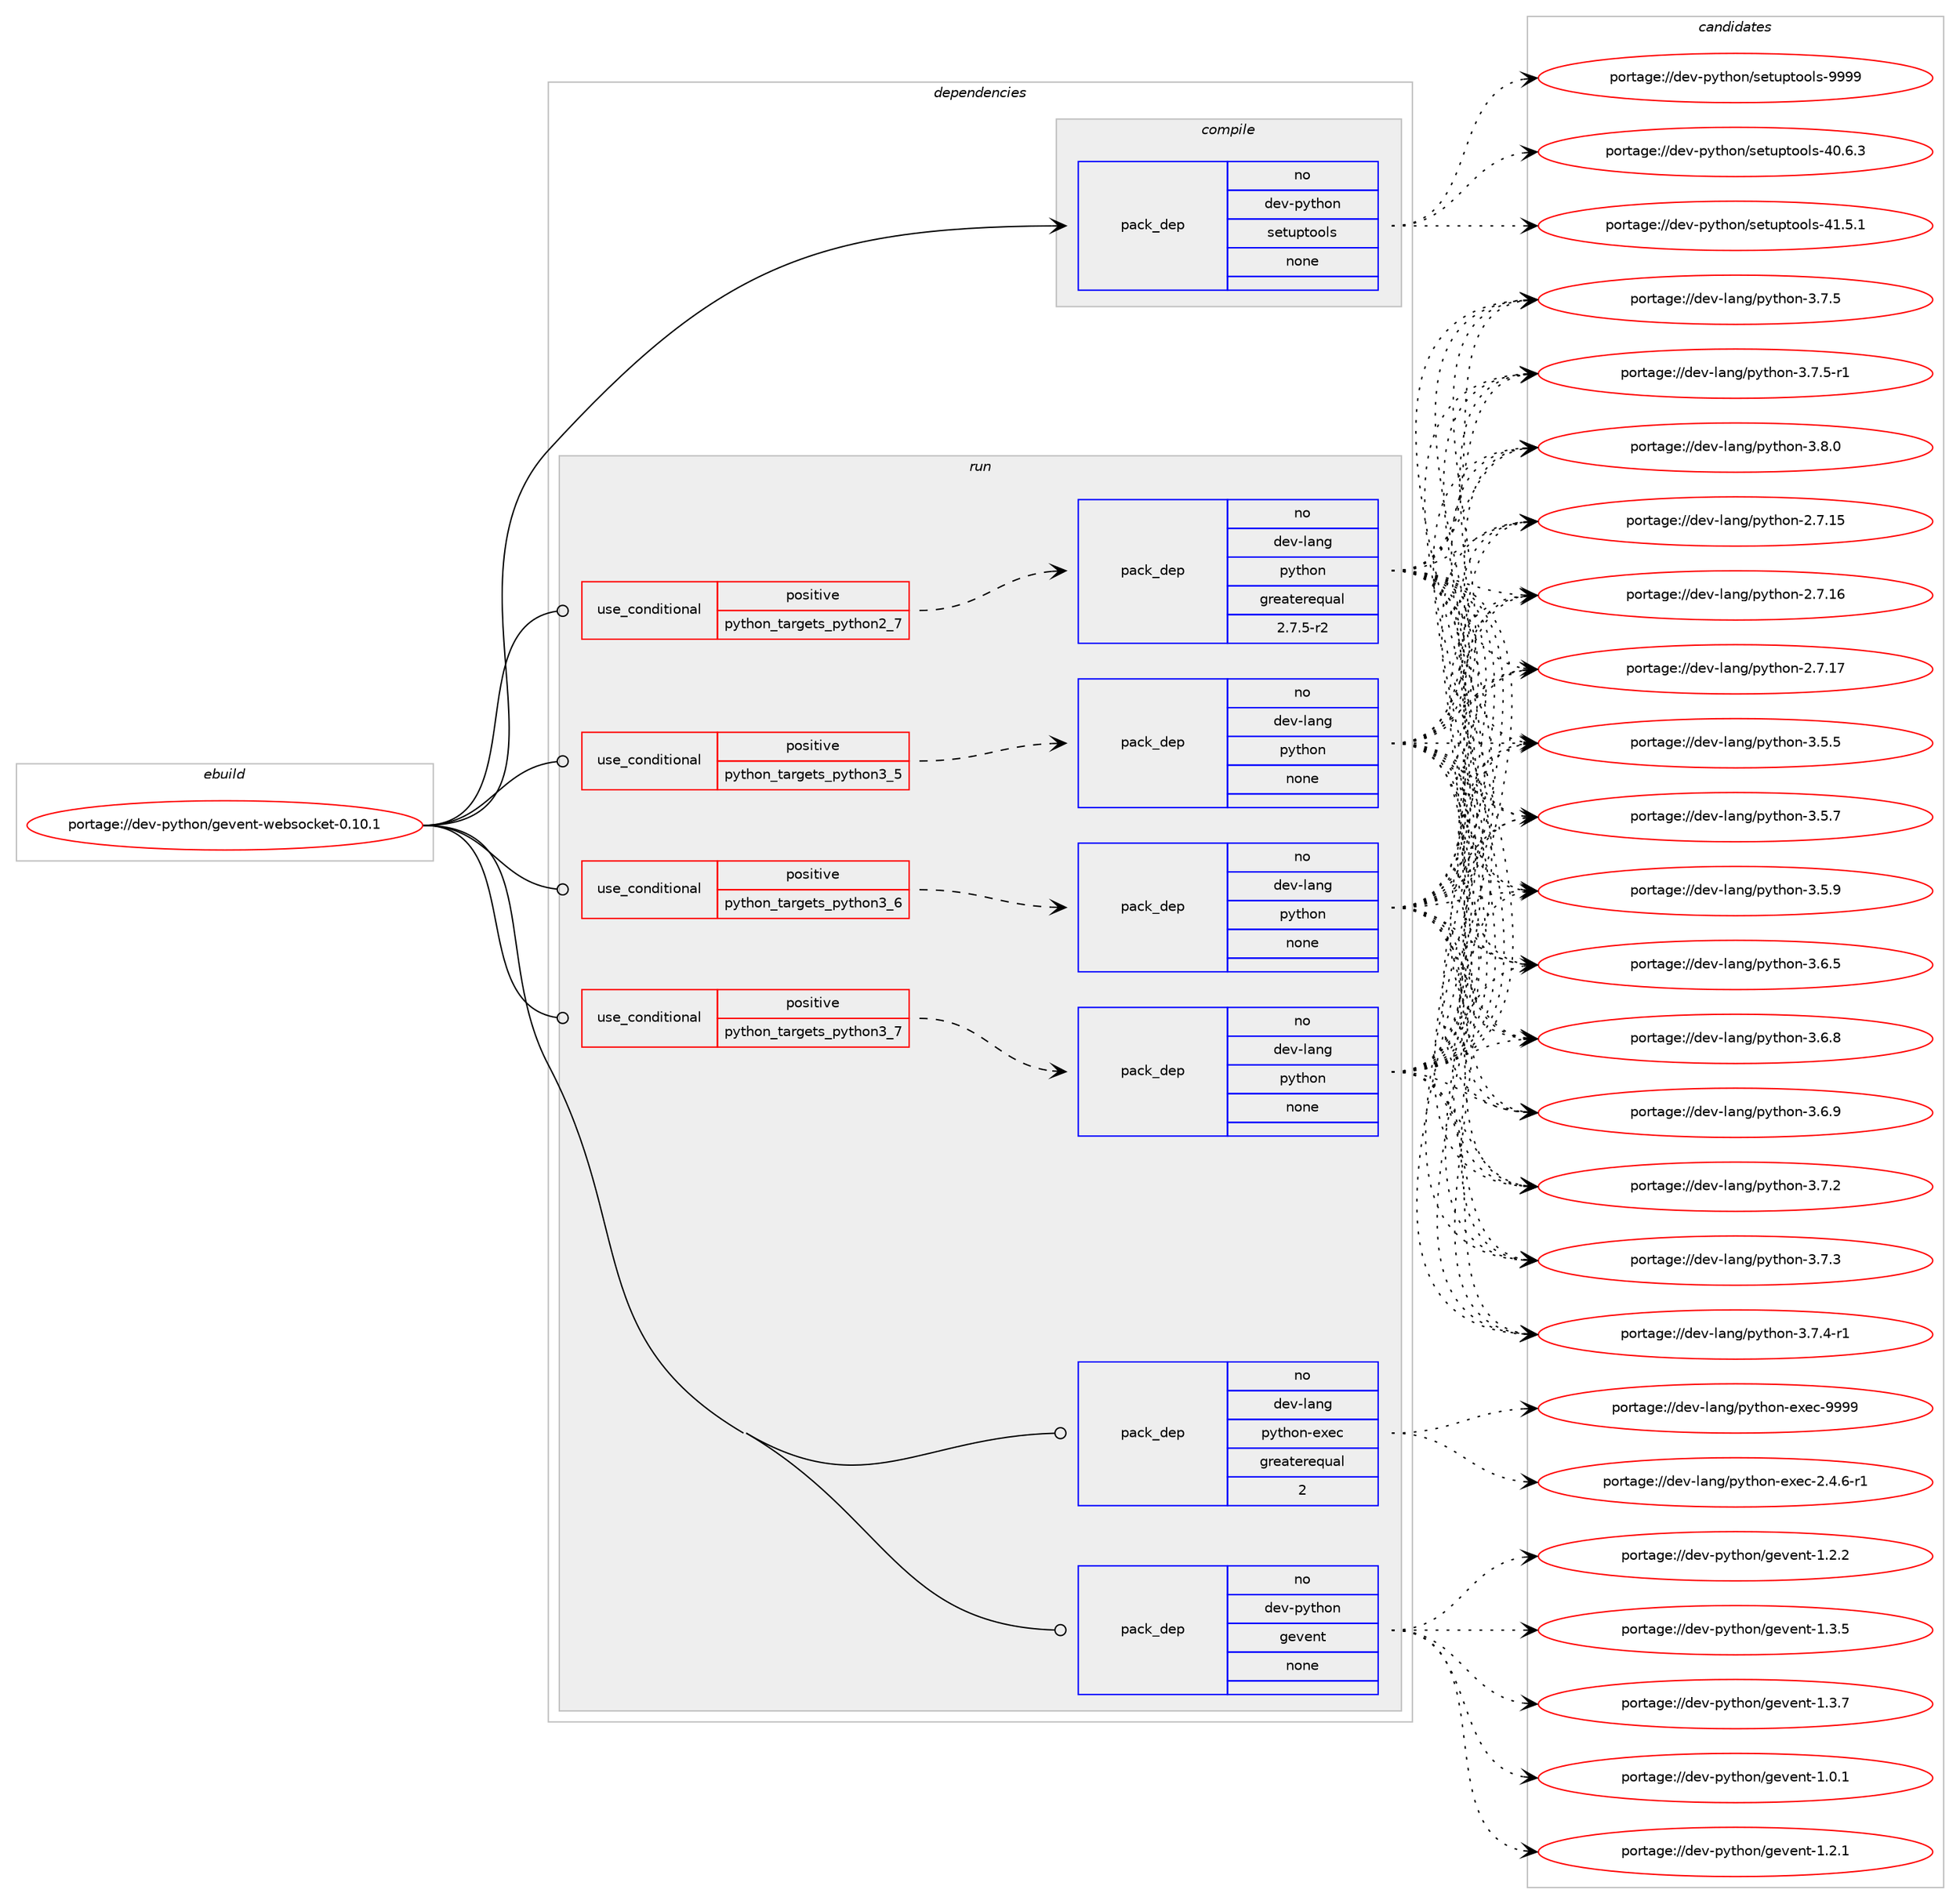 digraph prolog {

# *************
# Graph options
# *************

newrank=true;
concentrate=true;
compound=true;
graph [rankdir=LR,fontname=Helvetica,fontsize=10,ranksep=1.5];#, ranksep=2.5, nodesep=0.2];
edge  [arrowhead=vee];
node  [fontname=Helvetica,fontsize=10];

# **********
# The ebuild
# **********

subgraph cluster_leftcol {
color=gray;
rank=same;
label=<<i>ebuild</i>>;
id [label="portage://dev-python/gevent-websocket-0.10.1", color=red, width=4, href="../dev-python/gevent-websocket-0.10.1.svg"];
}

# ****************
# The dependencies
# ****************

subgraph cluster_midcol {
color=gray;
label=<<i>dependencies</i>>;
subgraph cluster_compile {
fillcolor="#eeeeee";
style=filled;
label=<<i>compile</i>>;
subgraph pack108795 {
dependency141329 [label=<<TABLE BORDER="0" CELLBORDER="1" CELLSPACING="0" CELLPADDING="4" WIDTH="220"><TR><TD ROWSPAN="6" CELLPADDING="30">pack_dep</TD></TR><TR><TD WIDTH="110">no</TD></TR><TR><TD>dev-python</TD></TR><TR><TD>setuptools</TD></TR><TR><TD>none</TD></TR><TR><TD></TD></TR></TABLE>>, shape=none, color=blue];
}
id:e -> dependency141329:w [weight=20,style="solid",arrowhead="vee"];
}
subgraph cluster_compileandrun {
fillcolor="#eeeeee";
style=filled;
label=<<i>compile and run</i>>;
}
subgraph cluster_run {
fillcolor="#eeeeee";
style=filled;
label=<<i>run</i>>;
subgraph cond29216 {
dependency141330 [label=<<TABLE BORDER="0" CELLBORDER="1" CELLSPACING="0" CELLPADDING="4"><TR><TD ROWSPAN="3" CELLPADDING="10">use_conditional</TD></TR><TR><TD>positive</TD></TR><TR><TD>python_targets_python2_7</TD></TR></TABLE>>, shape=none, color=red];
subgraph pack108796 {
dependency141331 [label=<<TABLE BORDER="0" CELLBORDER="1" CELLSPACING="0" CELLPADDING="4" WIDTH="220"><TR><TD ROWSPAN="6" CELLPADDING="30">pack_dep</TD></TR><TR><TD WIDTH="110">no</TD></TR><TR><TD>dev-lang</TD></TR><TR><TD>python</TD></TR><TR><TD>greaterequal</TD></TR><TR><TD>2.7.5-r2</TD></TR></TABLE>>, shape=none, color=blue];
}
dependency141330:e -> dependency141331:w [weight=20,style="dashed",arrowhead="vee"];
}
id:e -> dependency141330:w [weight=20,style="solid",arrowhead="odot"];
subgraph cond29217 {
dependency141332 [label=<<TABLE BORDER="0" CELLBORDER="1" CELLSPACING="0" CELLPADDING="4"><TR><TD ROWSPAN="3" CELLPADDING="10">use_conditional</TD></TR><TR><TD>positive</TD></TR><TR><TD>python_targets_python3_5</TD></TR></TABLE>>, shape=none, color=red];
subgraph pack108797 {
dependency141333 [label=<<TABLE BORDER="0" CELLBORDER="1" CELLSPACING="0" CELLPADDING="4" WIDTH="220"><TR><TD ROWSPAN="6" CELLPADDING="30">pack_dep</TD></TR><TR><TD WIDTH="110">no</TD></TR><TR><TD>dev-lang</TD></TR><TR><TD>python</TD></TR><TR><TD>none</TD></TR><TR><TD></TD></TR></TABLE>>, shape=none, color=blue];
}
dependency141332:e -> dependency141333:w [weight=20,style="dashed",arrowhead="vee"];
}
id:e -> dependency141332:w [weight=20,style="solid",arrowhead="odot"];
subgraph cond29218 {
dependency141334 [label=<<TABLE BORDER="0" CELLBORDER="1" CELLSPACING="0" CELLPADDING="4"><TR><TD ROWSPAN="3" CELLPADDING="10">use_conditional</TD></TR><TR><TD>positive</TD></TR><TR><TD>python_targets_python3_6</TD></TR></TABLE>>, shape=none, color=red];
subgraph pack108798 {
dependency141335 [label=<<TABLE BORDER="0" CELLBORDER="1" CELLSPACING="0" CELLPADDING="4" WIDTH="220"><TR><TD ROWSPAN="6" CELLPADDING="30">pack_dep</TD></TR><TR><TD WIDTH="110">no</TD></TR><TR><TD>dev-lang</TD></TR><TR><TD>python</TD></TR><TR><TD>none</TD></TR><TR><TD></TD></TR></TABLE>>, shape=none, color=blue];
}
dependency141334:e -> dependency141335:w [weight=20,style="dashed",arrowhead="vee"];
}
id:e -> dependency141334:w [weight=20,style="solid",arrowhead="odot"];
subgraph cond29219 {
dependency141336 [label=<<TABLE BORDER="0" CELLBORDER="1" CELLSPACING="0" CELLPADDING="4"><TR><TD ROWSPAN="3" CELLPADDING="10">use_conditional</TD></TR><TR><TD>positive</TD></TR><TR><TD>python_targets_python3_7</TD></TR></TABLE>>, shape=none, color=red];
subgraph pack108799 {
dependency141337 [label=<<TABLE BORDER="0" CELLBORDER="1" CELLSPACING="0" CELLPADDING="4" WIDTH="220"><TR><TD ROWSPAN="6" CELLPADDING="30">pack_dep</TD></TR><TR><TD WIDTH="110">no</TD></TR><TR><TD>dev-lang</TD></TR><TR><TD>python</TD></TR><TR><TD>none</TD></TR><TR><TD></TD></TR></TABLE>>, shape=none, color=blue];
}
dependency141336:e -> dependency141337:w [weight=20,style="dashed",arrowhead="vee"];
}
id:e -> dependency141336:w [weight=20,style="solid",arrowhead="odot"];
subgraph pack108800 {
dependency141338 [label=<<TABLE BORDER="0" CELLBORDER="1" CELLSPACING="0" CELLPADDING="4" WIDTH="220"><TR><TD ROWSPAN="6" CELLPADDING="30">pack_dep</TD></TR><TR><TD WIDTH="110">no</TD></TR><TR><TD>dev-lang</TD></TR><TR><TD>python-exec</TD></TR><TR><TD>greaterequal</TD></TR><TR><TD>2</TD></TR></TABLE>>, shape=none, color=blue];
}
id:e -> dependency141338:w [weight=20,style="solid",arrowhead="odot"];
subgraph pack108801 {
dependency141339 [label=<<TABLE BORDER="0" CELLBORDER="1" CELLSPACING="0" CELLPADDING="4" WIDTH="220"><TR><TD ROWSPAN="6" CELLPADDING="30">pack_dep</TD></TR><TR><TD WIDTH="110">no</TD></TR><TR><TD>dev-python</TD></TR><TR><TD>gevent</TD></TR><TR><TD>none</TD></TR><TR><TD></TD></TR></TABLE>>, shape=none, color=blue];
}
id:e -> dependency141339:w [weight=20,style="solid",arrowhead="odot"];
}
}

# **************
# The candidates
# **************

subgraph cluster_choices {
rank=same;
color=gray;
label=<<i>candidates</i>>;

subgraph choice108795 {
color=black;
nodesep=1;
choiceportage100101118451121211161041111104711510111611711211611111110811545524846544651 [label="portage://dev-python/setuptools-40.6.3", color=red, width=4,href="../dev-python/setuptools-40.6.3.svg"];
choiceportage100101118451121211161041111104711510111611711211611111110811545524946534649 [label="portage://dev-python/setuptools-41.5.1", color=red, width=4,href="../dev-python/setuptools-41.5.1.svg"];
choiceportage10010111845112121116104111110471151011161171121161111111081154557575757 [label="portage://dev-python/setuptools-9999", color=red, width=4,href="../dev-python/setuptools-9999.svg"];
dependency141329:e -> choiceportage100101118451121211161041111104711510111611711211611111110811545524846544651:w [style=dotted,weight="100"];
dependency141329:e -> choiceportage100101118451121211161041111104711510111611711211611111110811545524946534649:w [style=dotted,weight="100"];
dependency141329:e -> choiceportage10010111845112121116104111110471151011161171121161111111081154557575757:w [style=dotted,weight="100"];
}
subgraph choice108796 {
color=black;
nodesep=1;
choiceportage10010111845108971101034711212111610411111045504655464953 [label="portage://dev-lang/python-2.7.15", color=red, width=4,href="../dev-lang/python-2.7.15.svg"];
choiceportage10010111845108971101034711212111610411111045504655464954 [label="portage://dev-lang/python-2.7.16", color=red, width=4,href="../dev-lang/python-2.7.16.svg"];
choiceportage10010111845108971101034711212111610411111045504655464955 [label="portage://dev-lang/python-2.7.17", color=red, width=4,href="../dev-lang/python-2.7.17.svg"];
choiceportage100101118451089711010347112121116104111110455146534653 [label="portage://dev-lang/python-3.5.5", color=red, width=4,href="../dev-lang/python-3.5.5.svg"];
choiceportage100101118451089711010347112121116104111110455146534655 [label="portage://dev-lang/python-3.5.7", color=red, width=4,href="../dev-lang/python-3.5.7.svg"];
choiceportage100101118451089711010347112121116104111110455146534657 [label="portage://dev-lang/python-3.5.9", color=red, width=4,href="../dev-lang/python-3.5.9.svg"];
choiceportage100101118451089711010347112121116104111110455146544653 [label="portage://dev-lang/python-3.6.5", color=red, width=4,href="../dev-lang/python-3.6.5.svg"];
choiceportage100101118451089711010347112121116104111110455146544656 [label="portage://dev-lang/python-3.6.8", color=red, width=4,href="../dev-lang/python-3.6.8.svg"];
choiceportage100101118451089711010347112121116104111110455146544657 [label="portage://dev-lang/python-3.6.9", color=red, width=4,href="../dev-lang/python-3.6.9.svg"];
choiceportage100101118451089711010347112121116104111110455146554650 [label="portage://dev-lang/python-3.7.2", color=red, width=4,href="../dev-lang/python-3.7.2.svg"];
choiceportage100101118451089711010347112121116104111110455146554651 [label="portage://dev-lang/python-3.7.3", color=red, width=4,href="../dev-lang/python-3.7.3.svg"];
choiceportage1001011184510897110103471121211161041111104551465546524511449 [label="portage://dev-lang/python-3.7.4-r1", color=red, width=4,href="../dev-lang/python-3.7.4-r1.svg"];
choiceportage100101118451089711010347112121116104111110455146554653 [label="portage://dev-lang/python-3.7.5", color=red, width=4,href="../dev-lang/python-3.7.5.svg"];
choiceportage1001011184510897110103471121211161041111104551465546534511449 [label="portage://dev-lang/python-3.7.5-r1", color=red, width=4,href="../dev-lang/python-3.7.5-r1.svg"];
choiceportage100101118451089711010347112121116104111110455146564648 [label="portage://dev-lang/python-3.8.0", color=red, width=4,href="../dev-lang/python-3.8.0.svg"];
dependency141331:e -> choiceportage10010111845108971101034711212111610411111045504655464953:w [style=dotted,weight="100"];
dependency141331:e -> choiceportage10010111845108971101034711212111610411111045504655464954:w [style=dotted,weight="100"];
dependency141331:e -> choiceportage10010111845108971101034711212111610411111045504655464955:w [style=dotted,weight="100"];
dependency141331:e -> choiceportage100101118451089711010347112121116104111110455146534653:w [style=dotted,weight="100"];
dependency141331:e -> choiceportage100101118451089711010347112121116104111110455146534655:w [style=dotted,weight="100"];
dependency141331:e -> choiceportage100101118451089711010347112121116104111110455146534657:w [style=dotted,weight="100"];
dependency141331:e -> choiceportage100101118451089711010347112121116104111110455146544653:w [style=dotted,weight="100"];
dependency141331:e -> choiceportage100101118451089711010347112121116104111110455146544656:w [style=dotted,weight="100"];
dependency141331:e -> choiceportage100101118451089711010347112121116104111110455146544657:w [style=dotted,weight="100"];
dependency141331:e -> choiceportage100101118451089711010347112121116104111110455146554650:w [style=dotted,weight="100"];
dependency141331:e -> choiceportage100101118451089711010347112121116104111110455146554651:w [style=dotted,weight="100"];
dependency141331:e -> choiceportage1001011184510897110103471121211161041111104551465546524511449:w [style=dotted,weight="100"];
dependency141331:e -> choiceportage100101118451089711010347112121116104111110455146554653:w [style=dotted,weight="100"];
dependency141331:e -> choiceportage1001011184510897110103471121211161041111104551465546534511449:w [style=dotted,weight="100"];
dependency141331:e -> choiceportage100101118451089711010347112121116104111110455146564648:w [style=dotted,weight="100"];
}
subgraph choice108797 {
color=black;
nodesep=1;
choiceportage10010111845108971101034711212111610411111045504655464953 [label="portage://dev-lang/python-2.7.15", color=red, width=4,href="../dev-lang/python-2.7.15.svg"];
choiceportage10010111845108971101034711212111610411111045504655464954 [label="portage://dev-lang/python-2.7.16", color=red, width=4,href="../dev-lang/python-2.7.16.svg"];
choiceportage10010111845108971101034711212111610411111045504655464955 [label="portage://dev-lang/python-2.7.17", color=red, width=4,href="../dev-lang/python-2.7.17.svg"];
choiceportage100101118451089711010347112121116104111110455146534653 [label="portage://dev-lang/python-3.5.5", color=red, width=4,href="../dev-lang/python-3.5.5.svg"];
choiceportage100101118451089711010347112121116104111110455146534655 [label="portage://dev-lang/python-3.5.7", color=red, width=4,href="../dev-lang/python-3.5.7.svg"];
choiceportage100101118451089711010347112121116104111110455146534657 [label="portage://dev-lang/python-3.5.9", color=red, width=4,href="../dev-lang/python-3.5.9.svg"];
choiceportage100101118451089711010347112121116104111110455146544653 [label="portage://dev-lang/python-3.6.5", color=red, width=4,href="../dev-lang/python-3.6.5.svg"];
choiceportage100101118451089711010347112121116104111110455146544656 [label="portage://dev-lang/python-3.6.8", color=red, width=4,href="../dev-lang/python-3.6.8.svg"];
choiceportage100101118451089711010347112121116104111110455146544657 [label="portage://dev-lang/python-3.6.9", color=red, width=4,href="../dev-lang/python-3.6.9.svg"];
choiceportage100101118451089711010347112121116104111110455146554650 [label="portage://dev-lang/python-3.7.2", color=red, width=4,href="../dev-lang/python-3.7.2.svg"];
choiceportage100101118451089711010347112121116104111110455146554651 [label="portage://dev-lang/python-3.7.3", color=red, width=4,href="../dev-lang/python-3.7.3.svg"];
choiceportage1001011184510897110103471121211161041111104551465546524511449 [label="portage://dev-lang/python-3.7.4-r1", color=red, width=4,href="../dev-lang/python-3.7.4-r1.svg"];
choiceportage100101118451089711010347112121116104111110455146554653 [label="portage://dev-lang/python-3.7.5", color=red, width=4,href="../dev-lang/python-3.7.5.svg"];
choiceportage1001011184510897110103471121211161041111104551465546534511449 [label="portage://dev-lang/python-3.7.5-r1", color=red, width=4,href="../dev-lang/python-3.7.5-r1.svg"];
choiceportage100101118451089711010347112121116104111110455146564648 [label="portage://dev-lang/python-3.8.0", color=red, width=4,href="../dev-lang/python-3.8.0.svg"];
dependency141333:e -> choiceportage10010111845108971101034711212111610411111045504655464953:w [style=dotted,weight="100"];
dependency141333:e -> choiceportage10010111845108971101034711212111610411111045504655464954:w [style=dotted,weight="100"];
dependency141333:e -> choiceportage10010111845108971101034711212111610411111045504655464955:w [style=dotted,weight="100"];
dependency141333:e -> choiceportage100101118451089711010347112121116104111110455146534653:w [style=dotted,weight="100"];
dependency141333:e -> choiceportage100101118451089711010347112121116104111110455146534655:w [style=dotted,weight="100"];
dependency141333:e -> choiceportage100101118451089711010347112121116104111110455146534657:w [style=dotted,weight="100"];
dependency141333:e -> choiceportage100101118451089711010347112121116104111110455146544653:w [style=dotted,weight="100"];
dependency141333:e -> choiceportage100101118451089711010347112121116104111110455146544656:w [style=dotted,weight="100"];
dependency141333:e -> choiceportage100101118451089711010347112121116104111110455146544657:w [style=dotted,weight="100"];
dependency141333:e -> choiceportage100101118451089711010347112121116104111110455146554650:w [style=dotted,weight="100"];
dependency141333:e -> choiceportage100101118451089711010347112121116104111110455146554651:w [style=dotted,weight="100"];
dependency141333:e -> choiceportage1001011184510897110103471121211161041111104551465546524511449:w [style=dotted,weight="100"];
dependency141333:e -> choiceportage100101118451089711010347112121116104111110455146554653:w [style=dotted,weight="100"];
dependency141333:e -> choiceportage1001011184510897110103471121211161041111104551465546534511449:w [style=dotted,weight="100"];
dependency141333:e -> choiceportage100101118451089711010347112121116104111110455146564648:w [style=dotted,weight="100"];
}
subgraph choice108798 {
color=black;
nodesep=1;
choiceportage10010111845108971101034711212111610411111045504655464953 [label="portage://dev-lang/python-2.7.15", color=red, width=4,href="../dev-lang/python-2.7.15.svg"];
choiceportage10010111845108971101034711212111610411111045504655464954 [label="portage://dev-lang/python-2.7.16", color=red, width=4,href="../dev-lang/python-2.7.16.svg"];
choiceportage10010111845108971101034711212111610411111045504655464955 [label="portage://dev-lang/python-2.7.17", color=red, width=4,href="../dev-lang/python-2.7.17.svg"];
choiceportage100101118451089711010347112121116104111110455146534653 [label="portage://dev-lang/python-3.5.5", color=red, width=4,href="../dev-lang/python-3.5.5.svg"];
choiceportage100101118451089711010347112121116104111110455146534655 [label="portage://dev-lang/python-3.5.7", color=red, width=4,href="../dev-lang/python-3.5.7.svg"];
choiceportage100101118451089711010347112121116104111110455146534657 [label="portage://dev-lang/python-3.5.9", color=red, width=4,href="../dev-lang/python-3.5.9.svg"];
choiceportage100101118451089711010347112121116104111110455146544653 [label="portage://dev-lang/python-3.6.5", color=red, width=4,href="../dev-lang/python-3.6.5.svg"];
choiceportage100101118451089711010347112121116104111110455146544656 [label="portage://dev-lang/python-3.6.8", color=red, width=4,href="../dev-lang/python-3.6.8.svg"];
choiceportage100101118451089711010347112121116104111110455146544657 [label="portage://dev-lang/python-3.6.9", color=red, width=4,href="../dev-lang/python-3.6.9.svg"];
choiceportage100101118451089711010347112121116104111110455146554650 [label="portage://dev-lang/python-3.7.2", color=red, width=4,href="../dev-lang/python-3.7.2.svg"];
choiceportage100101118451089711010347112121116104111110455146554651 [label="portage://dev-lang/python-3.7.3", color=red, width=4,href="../dev-lang/python-3.7.3.svg"];
choiceportage1001011184510897110103471121211161041111104551465546524511449 [label="portage://dev-lang/python-3.7.4-r1", color=red, width=4,href="../dev-lang/python-3.7.4-r1.svg"];
choiceportage100101118451089711010347112121116104111110455146554653 [label="portage://dev-lang/python-3.7.5", color=red, width=4,href="../dev-lang/python-3.7.5.svg"];
choiceportage1001011184510897110103471121211161041111104551465546534511449 [label="portage://dev-lang/python-3.7.5-r1", color=red, width=4,href="../dev-lang/python-3.7.5-r1.svg"];
choiceportage100101118451089711010347112121116104111110455146564648 [label="portage://dev-lang/python-3.8.0", color=red, width=4,href="../dev-lang/python-3.8.0.svg"];
dependency141335:e -> choiceportage10010111845108971101034711212111610411111045504655464953:w [style=dotted,weight="100"];
dependency141335:e -> choiceportage10010111845108971101034711212111610411111045504655464954:w [style=dotted,weight="100"];
dependency141335:e -> choiceportage10010111845108971101034711212111610411111045504655464955:w [style=dotted,weight="100"];
dependency141335:e -> choiceportage100101118451089711010347112121116104111110455146534653:w [style=dotted,weight="100"];
dependency141335:e -> choiceportage100101118451089711010347112121116104111110455146534655:w [style=dotted,weight="100"];
dependency141335:e -> choiceportage100101118451089711010347112121116104111110455146534657:w [style=dotted,weight="100"];
dependency141335:e -> choiceportage100101118451089711010347112121116104111110455146544653:w [style=dotted,weight="100"];
dependency141335:e -> choiceportage100101118451089711010347112121116104111110455146544656:w [style=dotted,weight="100"];
dependency141335:e -> choiceportage100101118451089711010347112121116104111110455146544657:w [style=dotted,weight="100"];
dependency141335:e -> choiceportage100101118451089711010347112121116104111110455146554650:w [style=dotted,weight="100"];
dependency141335:e -> choiceportage100101118451089711010347112121116104111110455146554651:w [style=dotted,weight="100"];
dependency141335:e -> choiceportage1001011184510897110103471121211161041111104551465546524511449:w [style=dotted,weight="100"];
dependency141335:e -> choiceportage100101118451089711010347112121116104111110455146554653:w [style=dotted,weight="100"];
dependency141335:e -> choiceportage1001011184510897110103471121211161041111104551465546534511449:w [style=dotted,weight="100"];
dependency141335:e -> choiceportage100101118451089711010347112121116104111110455146564648:w [style=dotted,weight="100"];
}
subgraph choice108799 {
color=black;
nodesep=1;
choiceportage10010111845108971101034711212111610411111045504655464953 [label="portage://dev-lang/python-2.7.15", color=red, width=4,href="../dev-lang/python-2.7.15.svg"];
choiceportage10010111845108971101034711212111610411111045504655464954 [label="portage://dev-lang/python-2.7.16", color=red, width=4,href="../dev-lang/python-2.7.16.svg"];
choiceportage10010111845108971101034711212111610411111045504655464955 [label="portage://dev-lang/python-2.7.17", color=red, width=4,href="../dev-lang/python-2.7.17.svg"];
choiceportage100101118451089711010347112121116104111110455146534653 [label="portage://dev-lang/python-3.5.5", color=red, width=4,href="../dev-lang/python-3.5.5.svg"];
choiceportage100101118451089711010347112121116104111110455146534655 [label="portage://dev-lang/python-3.5.7", color=red, width=4,href="../dev-lang/python-3.5.7.svg"];
choiceportage100101118451089711010347112121116104111110455146534657 [label="portage://dev-lang/python-3.5.9", color=red, width=4,href="../dev-lang/python-3.5.9.svg"];
choiceportage100101118451089711010347112121116104111110455146544653 [label="portage://dev-lang/python-3.6.5", color=red, width=4,href="../dev-lang/python-3.6.5.svg"];
choiceportage100101118451089711010347112121116104111110455146544656 [label="portage://dev-lang/python-3.6.8", color=red, width=4,href="../dev-lang/python-3.6.8.svg"];
choiceportage100101118451089711010347112121116104111110455146544657 [label="portage://dev-lang/python-3.6.9", color=red, width=4,href="../dev-lang/python-3.6.9.svg"];
choiceportage100101118451089711010347112121116104111110455146554650 [label="portage://dev-lang/python-3.7.2", color=red, width=4,href="../dev-lang/python-3.7.2.svg"];
choiceportage100101118451089711010347112121116104111110455146554651 [label="portage://dev-lang/python-3.7.3", color=red, width=4,href="../dev-lang/python-3.7.3.svg"];
choiceportage1001011184510897110103471121211161041111104551465546524511449 [label="portage://dev-lang/python-3.7.4-r1", color=red, width=4,href="../dev-lang/python-3.7.4-r1.svg"];
choiceportage100101118451089711010347112121116104111110455146554653 [label="portage://dev-lang/python-3.7.5", color=red, width=4,href="../dev-lang/python-3.7.5.svg"];
choiceportage1001011184510897110103471121211161041111104551465546534511449 [label="portage://dev-lang/python-3.7.5-r1", color=red, width=4,href="../dev-lang/python-3.7.5-r1.svg"];
choiceportage100101118451089711010347112121116104111110455146564648 [label="portage://dev-lang/python-3.8.0", color=red, width=4,href="../dev-lang/python-3.8.0.svg"];
dependency141337:e -> choiceportage10010111845108971101034711212111610411111045504655464953:w [style=dotted,weight="100"];
dependency141337:e -> choiceportage10010111845108971101034711212111610411111045504655464954:w [style=dotted,weight="100"];
dependency141337:e -> choiceportage10010111845108971101034711212111610411111045504655464955:w [style=dotted,weight="100"];
dependency141337:e -> choiceportage100101118451089711010347112121116104111110455146534653:w [style=dotted,weight="100"];
dependency141337:e -> choiceportage100101118451089711010347112121116104111110455146534655:w [style=dotted,weight="100"];
dependency141337:e -> choiceportage100101118451089711010347112121116104111110455146534657:w [style=dotted,weight="100"];
dependency141337:e -> choiceportage100101118451089711010347112121116104111110455146544653:w [style=dotted,weight="100"];
dependency141337:e -> choiceportage100101118451089711010347112121116104111110455146544656:w [style=dotted,weight="100"];
dependency141337:e -> choiceportage100101118451089711010347112121116104111110455146544657:w [style=dotted,weight="100"];
dependency141337:e -> choiceportage100101118451089711010347112121116104111110455146554650:w [style=dotted,weight="100"];
dependency141337:e -> choiceportage100101118451089711010347112121116104111110455146554651:w [style=dotted,weight="100"];
dependency141337:e -> choiceportage1001011184510897110103471121211161041111104551465546524511449:w [style=dotted,weight="100"];
dependency141337:e -> choiceportage100101118451089711010347112121116104111110455146554653:w [style=dotted,weight="100"];
dependency141337:e -> choiceportage1001011184510897110103471121211161041111104551465546534511449:w [style=dotted,weight="100"];
dependency141337:e -> choiceportage100101118451089711010347112121116104111110455146564648:w [style=dotted,weight="100"];
}
subgraph choice108800 {
color=black;
nodesep=1;
choiceportage10010111845108971101034711212111610411111045101120101994550465246544511449 [label="portage://dev-lang/python-exec-2.4.6-r1", color=red, width=4,href="../dev-lang/python-exec-2.4.6-r1.svg"];
choiceportage10010111845108971101034711212111610411111045101120101994557575757 [label="portage://dev-lang/python-exec-9999", color=red, width=4,href="../dev-lang/python-exec-9999.svg"];
dependency141338:e -> choiceportage10010111845108971101034711212111610411111045101120101994550465246544511449:w [style=dotted,weight="100"];
dependency141338:e -> choiceportage10010111845108971101034711212111610411111045101120101994557575757:w [style=dotted,weight="100"];
}
subgraph choice108801 {
color=black;
nodesep=1;
choiceportage1001011184511212111610411111047103101118101110116454946484649 [label="portage://dev-python/gevent-1.0.1", color=red, width=4,href="../dev-python/gevent-1.0.1.svg"];
choiceportage1001011184511212111610411111047103101118101110116454946504649 [label="portage://dev-python/gevent-1.2.1", color=red, width=4,href="../dev-python/gevent-1.2.1.svg"];
choiceportage1001011184511212111610411111047103101118101110116454946504650 [label="portage://dev-python/gevent-1.2.2", color=red, width=4,href="../dev-python/gevent-1.2.2.svg"];
choiceportage1001011184511212111610411111047103101118101110116454946514653 [label="portage://dev-python/gevent-1.3.5", color=red, width=4,href="../dev-python/gevent-1.3.5.svg"];
choiceportage1001011184511212111610411111047103101118101110116454946514655 [label="portage://dev-python/gevent-1.3.7", color=red, width=4,href="../dev-python/gevent-1.3.7.svg"];
dependency141339:e -> choiceportage1001011184511212111610411111047103101118101110116454946484649:w [style=dotted,weight="100"];
dependency141339:e -> choiceportage1001011184511212111610411111047103101118101110116454946504649:w [style=dotted,weight="100"];
dependency141339:e -> choiceportage1001011184511212111610411111047103101118101110116454946504650:w [style=dotted,weight="100"];
dependency141339:e -> choiceportage1001011184511212111610411111047103101118101110116454946514653:w [style=dotted,weight="100"];
dependency141339:e -> choiceportage1001011184511212111610411111047103101118101110116454946514655:w [style=dotted,weight="100"];
}
}

}
